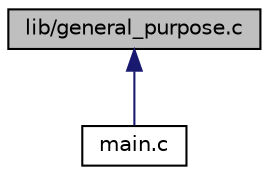 digraph "lib/general_purpose.c"
{
 // LATEX_PDF_SIZE
  edge [fontname="Helvetica",fontsize="10",labelfontname="Helvetica",labelfontsize="10"];
  node [fontname="Helvetica",fontsize="10",shape=record];
  Node1 [label="lib/general_purpose.c",height=0.2,width=0.4,color="black", fillcolor="grey75", style="filled", fontcolor="black",tooltip="Contiene le funzioni di stampa particolarmente lunghe (menu), funzioni utilizzate da entrambe le moda..."];
  Node1 -> Node2 [dir="back",color="midnightblue",fontsize="10",style="solid",fontname="Helvetica"];
  Node2 [label="main.c",height=0.2,width=0.4,color="black", fillcolor="white", style="filled",URL="$main_8c.html",tooltip=" "];
}
